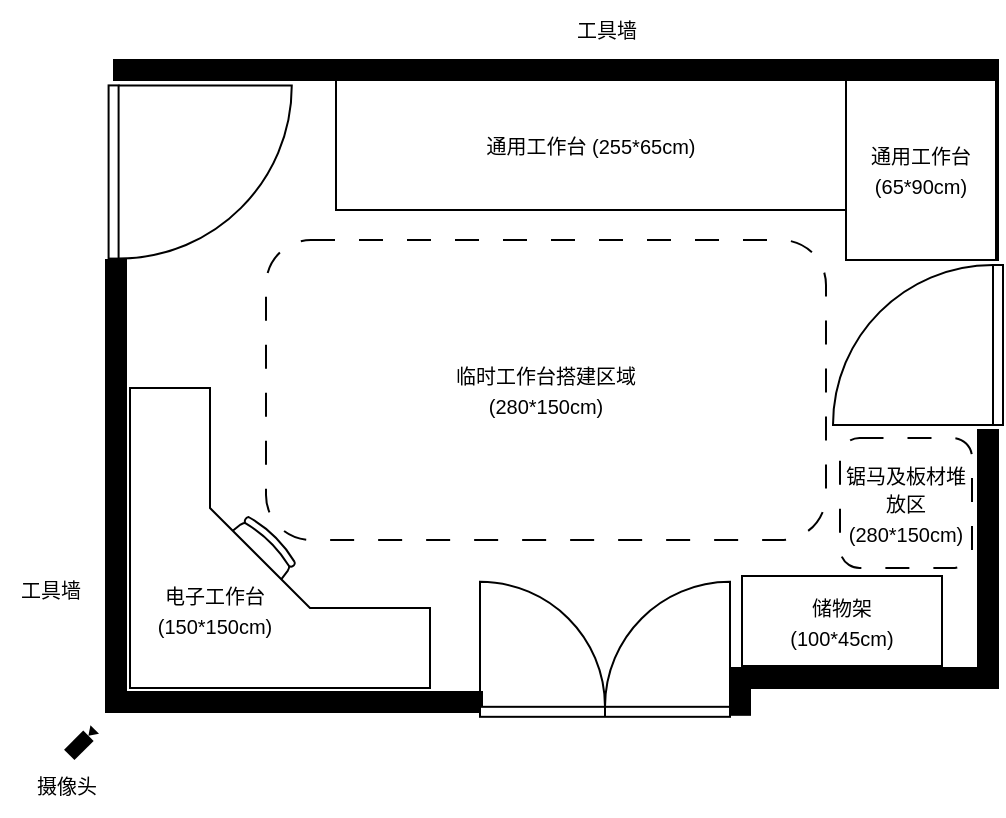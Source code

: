 <mxfile version="22.1.11" type="github">
  <diagram name="Page-1" id="38b20595-45e3-9b7f-d5ca-b57f44c5b66d">
    <mxGraphModel dx="554" dy="302" grid="1" gridSize="10" guides="1" tooltips="1" connect="1" arrows="1" fold="1" page="1" pageScale="1" pageWidth="1100" pageHeight="850" background="none" math="0" shadow="0">
      <root>
        <mxCell id="0" />
        <mxCell id="1" parent="0" />
        <mxCell id="zY__nuikdP2u57mMD2ts-4" value="" style="verticalLabelPosition=bottom;html=1;verticalAlign=top;align=center;shape=mxgraph.floorplan.doorRight;aspect=fixed;rotation=-90;" parent="1" vertex="1">
          <mxGeometry x="274" y="140" width="86.59" height="92" as="geometry" />
        </mxCell>
        <mxCell id="zY__nuikdP2u57mMD2ts-5" value="" style="verticalLabelPosition=bottom;html=1;verticalAlign=top;align=center;shape=mxgraph.floorplan.wallCorner;fillColor=strokeColor;direction=south;" parent="1" vertex="1">
          <mxGeometry x="274" y="130" width="442" height="100" as="geometry" />
        </mxCell>
        <mxCell id="zY__nuikdP2u57mMD2ts-6" value="" style="verticalLabelPosition=bottom;html=1;verticalAlign=top;align=center;shape=mxgraph.floorplan.doorRight;aspect=fixed;rotation=90;" parent="1" vertex="1">
          <mxGeometry x="636" y="230" width="80" height="85" as="geometry" />
        </mxCell>
        <mxCell id="zY__nuikdP2u57mMD2ts-7" value="" style="verticalLabelPosition=bottom;html=1;verticalAlign=top;align=center;shape=mxgraph.floorplan.wallCorner;fillColor=strokeColor;direction=west" parent="1" vertex="1">
          <mxGeometry x="583" y="315" width="133" height="129" as="geometry" />
        </mxCell>
        <mxCell id="zY__nuikdP2u57mMD2ts-8" value="" style="verticalLabelPosition=bottom;html=1;verticalAlign=top;align=center;shape=mxgraph.floorplan.wallCorner;fillColor=strokeColor;direction=north" parent="1" vertex="1">
          <mxGeometry x="270" y="230" width="188" height="226" as="geometry" />
        </mxCell>
        <mxCell id="zY__nuikdP2u57mMD2ts-9" value="" style="verticalLabelPosition=bottom;html=1;verticalAlign=top;align=center;shape=mxgraph.floorplan.doorDouble;aspect=fixed;rotation=-180;" parent="1" vertex="1">
          <mxGeometry x="457" y="392" width="125" height="66.41" as="geometry" />
        </mxCell>
        <mxCell id="zY__nuikdP2u57mMD2ts-10" value="" style="verticalLabelPosition=bottom;html=1;verticalAlign=top;align=center;shape=mxgraph.floorplan.wall;fillColor=strokeColor;direction=south;" parent="1" vertex="1">
          <mxGeometry x="582" y="444.41" width="10" height="13" as="geometry" />
        </mxCell>
        <mxCell id="69eU29B5X4ccr6c6zWab-1" value="&lt;font style=&quot;font-size: 10px;&quot;&gt;通用工作台 (255*65cm)&lt;/font&gt;" style="rounded=0;whiteSpace=wrap;html=1;" parent="1" vertex="1">
          <mxGeometry x="385" y="140" width="255" height="65" as="geometry" />
        </mxCell>
        <mxCell id="69eU29B5X4ccr6c6zWab-2" value="&lt;font style=&quot;font-size: 10px;&quot;&gt;通用工作台&lt;br&gt;(65*90cm)&lt;/font&gt;" style="rounded=0;whiteSpace=wrap;html=1;" parent="1" vertex="1">
          <mxGeometry x="640" y="140" width="75" height="90" as="geometry" />
        </mxCell>
        <mxCell id="69eU29B5X4ccr6c6zWab-3" value="" style="shape=mxgraph.signs.tech.video_camera;html=1;pointerEvents=1;fillColor=#000000;strokeColor=none;verticalLabelPosition=bottom;verticalAlign=top;align=center;rotation=-45;" parent="1" vertex="1">
          <mxGeometry x="249" y="467.41" width="18" height="7.35" as="geometry" />
        </mxCell>
        <mxCell id="69eU29B5X4ccr6c6zWab-4" value="&lt;font style=&quot;font-size: 10px;&quot;&gt;摄像头&lt;/font&gt;" style="text;html=1;align=center;verticalAlign=middle;resizable=0;points=[];autosize=1;strokeColor=none;fillColor=none;" parent="1" vertex="1">
          <mxGeometry x="225" y="478" width="50" height="30" as="geometry" />
        </mxCell>
        <mxCell id="69eU29B5X4ccr6c6zWab-5" value="&lt;font style=&quot;font-size: 10px;&quot;&gt;工具墙&lt;/font&gt;" style="text;html=1;align=center;verticalAlign=middle;resizable=0;points=[];autosize=1;strokeColor=none;fillColor=none;" parent="1" vertex="1">
          <mxGeometry x="494.5" y="100" width="50" height="30" as="geometry" />
        </mxCell>
        <mxCell id="69eU29B5X4ccr6c6zWab-6" value="&lt;font style=&quot;font-size: 10px;&quot;&gt;临时工作台搭建区域&lt;br&gt;(280*150cm)&lt;/font&gt;" style="rounded=1;whiteSpace=wrap;html=1;dashed=1;dashPattern=12 12;" parent="1" vertex="1">
          <mxGeometry x="350" y="220" width="280" height="150" as="geometry" />
        </mxCell>
        <mxCell id="69eU29B5X4ccr6c6zWab-7" value="" style="verticalLabelPosition=bottom;html=1;verticalAlign=top;align=center;shape=mxgraph.floorplan.desk_corner;rotation=-90;flipH=0;flipV=0;" parent="1" vertex="1">
          <mxGeometry x="282" y="294" width="150" height="150" as="geometry" />
        </mxCell>
        <mxCell id="69eU29B5X4ccr6c6zWab-8" value="&lt;font style=&quot;font-size: 10px;&quot;&gt;电子工作台&lt;br&gt;(150*150cm)&lt;br&gt;&lt;/font&gt;" style="text;html=1;align=center;verticalAlign=middle;resizable=0;points=[];autosize=1;strokeColor=none;fillColor=none;" parent="1" vertex="1">
          <mxGeometry x="284" y="385" width="80" height="40" as="geometry" />
        </mxCell>
        <mxCell id="69eU29B5X4ccr6c6zWab-9" value="&lt;font style=&quot;font-size: 10px;&quot;&gt;工具墙&lt;/font&gt;" style="text;html=1;align=center;verticalAlign=middle;resizable=0;points=[];autosize=1;strokeColor=none;fillColor=none;" parent="1" vertex="1">
          <mxGeometry x="217" y="380" width="50" height="30" as="geometry" />
        </mxCell>
        <mxCell id="69eU29B5X4ccr6c6zWab-10" value="&lt;font style=&quot;font-size: 10px;&quot;&gt;储物架&lt;br&gt;(100*45cm)&lt;/font&gt;" style="rounded=0;whiteSpace=wrap;html=1;" parent="1" vertex="1">
          <mxGeometry x="588" y="388" width="100" height="45" as="geometry" />
        </mxCell>
        <mxCell id="69eU29B5X4ccr6c6zWab-11" value="&lt;font style=&quot;font-size: 10px;&quot;&gt;锯马及板材堆放区&lt;br&gt;(280*150cm)&lt;/font&gt;" style="rounded=1;whiteSpace=wrap;html=1;dashed=1;dashPattern=12 12;" parent="1" vertex="1">
          <mxGeometry x="637" y="319" width="66" height="65" as="geometry" />
        </mxCell>
      </root>
    </mxGraphModel>
  </diagram>
</mxfile>
